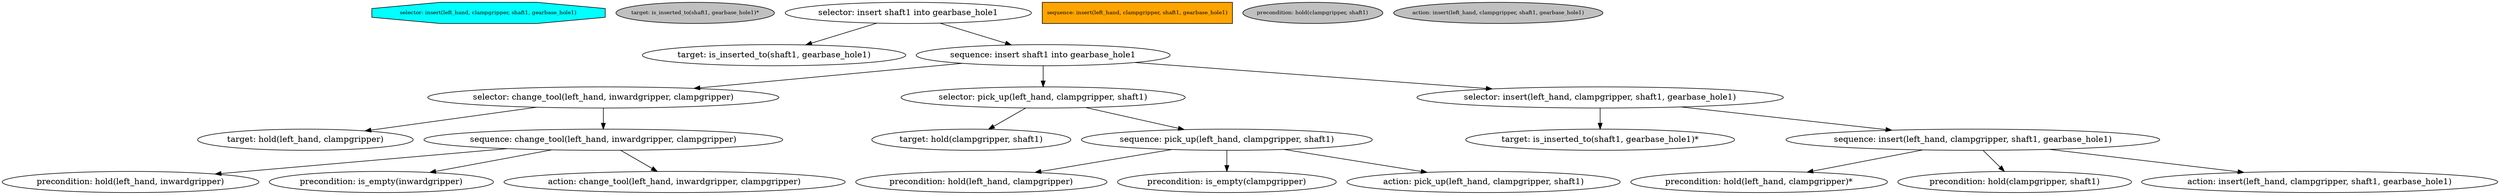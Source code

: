 digraph pastafarianism {
ordering=out;
graph [fontname="times-roman"];
node [fontname="times-roman"];
edge [fontname="times-roman"];
selector [fillcolor=cyan, fontcolor=black, fontsize=9, label="selector: insert shaft1 into gearbase_hole1", shape=octagon, style=filled];
target [fillcolor=gray, fontcolor=black, fontsize=9, label="target: is_inserted_to(shaft1, gearbase_hole1)", shape=ellipse, style=filled];
"selector: insert shaft1 into gearbase_hole1" -> "target: is_inserted_to(shaft1, gearbase_hole1)";
sequence [fillcolor=orange, fontcolor=black, fontsize=9, label="sequence: insert shaft1 into gearbase_hole1", shape=box, style=filled];
"selector: insert shaft1 into gearbase_hole1" -> "sequence: insert shaft1 into gearbase_hole1";
selector [fillcolor=cyan, fontcolor=black, fontsize=9, label="selector: change_tool(left_hand, inwardgripper, clampgripper)", shape=octagon, style=filled];
"sequence: insert shaft1 into gearbase_hole1" -> "selector: change_tool(left_hand, inwardgripper, clampgripper)";
target [fillcolor=gray, fontcolor=black, fontsize=9, label="target: hold(left_hand, clampgripper)", shape=ellipse, style=filled];
"selector: change_tool(left_hand, inwardgripper, clampgripper)" -> "target: hold(left_hand, clampgripper)";
sequence [fillcolor=orange, fontcolor=black, fontsize=9, label="sequence: change_tool(left_hand, inwardgripper, clampgripper)", shape=box, style=filled];
"selector: change_tool(left_hand, inwardgripper, clampgripper)" -> "sequence: change_tool(left_hand, inwardgripper, clampgripper)";
precondition [fillcolor=gray, fontcolor=black, fontsize=9, label="precondition: hold(left_hand, inwardgripper)", shape=ellipse, style=filled];
"sequence: change_tool(left_hand, inwardgripper, clampgripper)" -> "precondition: hold(left_hand, inwardgripper)";
precondition [fillcolor=gray, fontcolor=black, fontsize=9, label="precondition: is_empty(inwardgripper)", shape=ellipse, style=filled];
"sequence: change_tool(left_hand, inwardgripper, clampgripper)" -> "precondition: is_empty(inwardgripper)";
action [fillcolor=gray, fontcolor=black, fontsize=9, label="action: change_tool(left_hand, inwardgripper, clampgripper)", shape=ellipse, style=filled];
"sequence: change_tool(left_hand, inwardgripper, clampgripper)" -> "action: change_tool(left_hand, inwardgripper, clampgripper)";
selector [fillcolor=cyan, fontcolor=black, fontsize=9, label="selector: pick_up(left_hand, clampgripper, shaft1)", shape=octagon, style=filled];
"sequence: insert shaft1 into gearbase_hole1" -> "selector: pick_up(left_hand, clampgripper, shaft1)";
target [fillcolor=gray, fontcolor=black, fontsize=9, label="target: hold(clampgripper, shaft1)", shape=ellipse, style=filled];
"selector: pick_up(left_hand, clampgripper, shaft1)" -> "target: hold(clampgripper, shaft1)";
sequence [fillcolor=orange, fontcolor=black, fontsize=9, label="sequence: pick_up(left_hand, clampgripper, shaft1)", shape=box, style=filled];
"selector: pick_up(left_hand, clampgripper, shaft1)" -> "sequence: pick_up(left_hand, clampgripper, shaft1)";
precondition [fillcolor=gray, fontcolor=black, fontsize=9, label="precondition: hold(left_hand, clampgripper)", shape=ellipse, style=filled];
"sequence: pick_up(left_hand, clampgripper, shaft1)" -> "precondition: hold(left_hand, clampgripper)";
precondition [fillcolor=gray, fontcolor=black, fontsize=9, label="precondition: is_empty(clampgripper)", shape=ellipse, style=filled];
"sequence: pick_up(left_hand, clampgripper, shaft1)" -> "precondition: is_empty(clampgripper)";
action [fillcolor=gray, fontcolor=black, fontsize=9, label="action: pick_up(left_hand, clampgripper, shaft1)", shape=ellipse, style=filled];
"sequence: pick_up(left_hand, clampgripper, shaft1)" -> "action: pick_up(left_hand, clampgripper, shaft1)";
selector [fillcolor=cyan, fontcolor=black, fontsize=9, label="selector: insert(left_hand, clampgripper, shaft1, gearbase_hole1)", shape=octagon, style=filled];
"sequence: insert shaft1 into gearbase_hole1" -> "selector: insert(left_hand, clampgripper, shaft1, gearbase_hole1)";
target [fillcolor=gray, fontcolor=black, fontsize=9, label="target: is_inserted_to(shaft1, gearbase_hole1)*", shape=ellipse, style=filled];
"selector: insert(left_hand, clampgripper, shaft1, gearbase_hole1)" -> "target: is_inserted_to(shaft1, gearbase_hole1)*";
sequence [fillcolor=orange, fontcolor=black, fontsize=9, label="sequence: insert(left_hand, clampgripper, shaft1, gearbase_hole1)", shape=box, style=filled];
"selector: insert(left_hand, clampgripper, shaft1, gearbase_hole1)" -> "sequence: insert(left_hand, clampgripper, shaft1, gearbase_hole1)";
precondition [fillcolor=gray, fontcolor=black, fontsize=9, label="precondition: hold(left_hand, clampgripper)*", shape=ellipse, style=filled];
"sequence: insert(left_hand, clampgripper, shaft1, gearbase_hole1)" -> "precondition: hold(left_hand, clampgripper)*";
precondition [fillcolor=gray, fontcolor=black, fontsize=9, label="precondition: hold(clampgripper, shaft1)", shape=ellipse, style=filled];
"sequence: insert(left_hand, clampgripper, shaft1, gearbase_hole1)" -> "precondition: hold(clampgripper, shaft1)";
action [fillcolor=gray, fontcolor=black, fontsize=9, label="action: insert(left_hand, clampgripper, shaft1, gearbase_hole1)", shape=ellipse, style=filled];
"sequence: insert(left_hand, clampgripper, shaft1, gearbase_hole1)" -> "action: insert(left_hand, clampgripper, shaft1, gearbase_hole1)";
}

